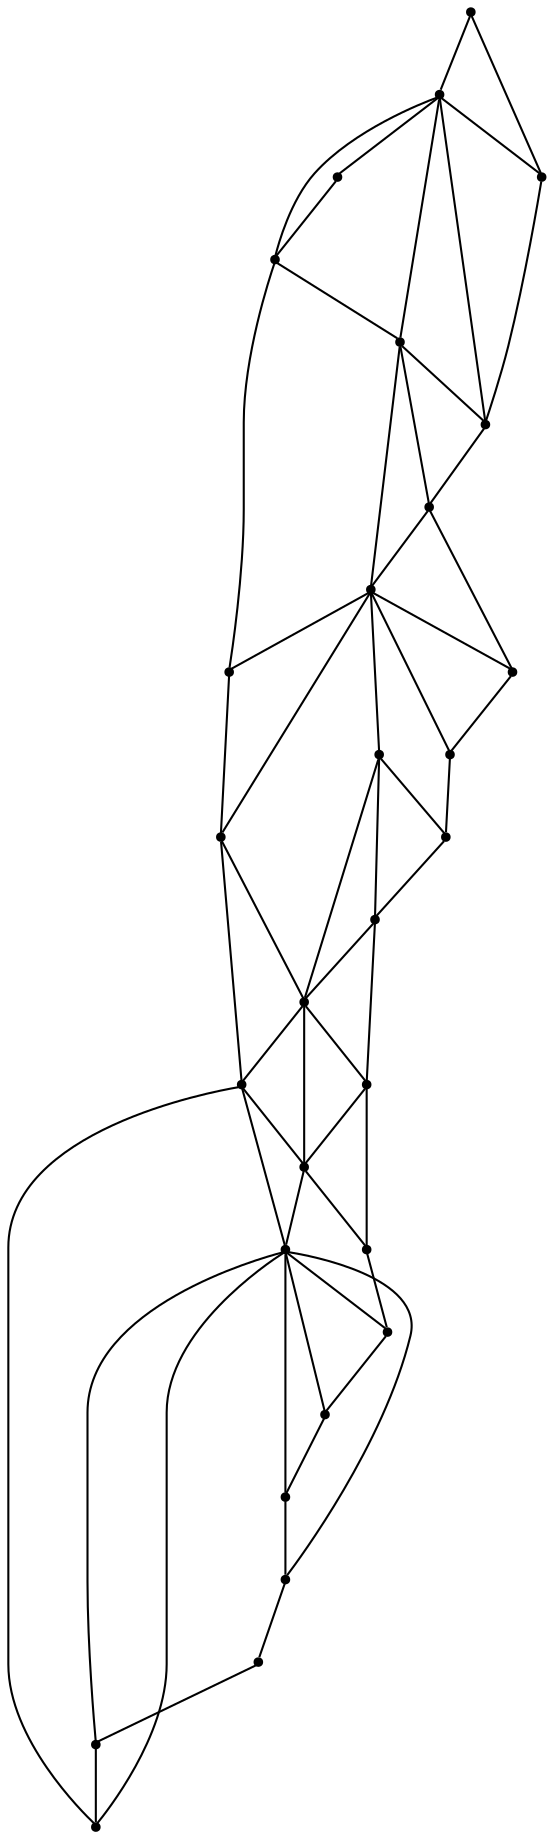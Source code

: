 graph {
  node [shape=point,comment="{\"directed\":false,\"doi\":\"10.1007/978-3-642-25878-7_29\",\"figure\":\"10\"}"]

  v0 [pos="1119.1111690763787,784.1978833761118"]
  v1 [pos="1105.4123468659527,665.2415332301591"]
  v2 [pos="1092.5267263864764,547.6602186937115"]
  v3 [pos="1029.0994252508176,665.6164504496209"]
  v4 [pos="1067.1307958429836,784.0727414005519"]
  v5 [pos="1024.3455039267967,784.3227709980628"]
  v6 [pos="1045.237725392476,784.0727414005519"]
  v7 [pos="1090.0246357398094,784.3227709980627"]
  v8 [pos="976.3058343787706,665.7415924251808"]
  v9 [pos="1008.2696892389561,784.1978833761118"]
  v10 [pos="957.41524725194,784.3227709980627"]
  v11 [pos="951.5353787738383,548.0353902667822"]
  v12 [pos="899.3673423788622,665.6164504496209"]
  v13 [pos="886.2940110146989,784.1978833761118"]
  v14 [pos="824.2428374639238,547.6602186937115"]
  v15 [pos="791.6534281266672,665.7415924251808"]
  v16 [pos="794.5308132810919,784.0727414005519"]
  v17 [pos="767.5084633679975,665.6164504496207"]
  v18 [pos="748.430228987288,784.3227709980628"]
  v19 [pos="773.7010772692306,783.8852827908211"]
  v20 [pos="763.6302928595527,547.7853606692714"]
  v21 [pos="702.7675519166764,547.6602186937115"]
  v22 [pos="633.8982099875975,665.8664800471317"]
  v23 [pos="698.7016705235446,784.1978833761118"]
  v24 [pos="625.5788635782633,784.0727414005519"]
  v25 [pos="577.6642921994896,783.69782418109"]
  v26 [pos="572.2223309445801,665.3664208521101"]
  v27 [pos="588.6733765093697,548.0353902667822"]
  v28 [pos="601.6840951580984,784.1978833761118"]

  v0 -- v1 [id="-1",pos="1119.1111690763787,784.1978833761118 1105.4123468659527,665.2415332301591 1105.4123468659527,665.2415332301591 1105.4123468659527,665.2415332301591"]
  v27 -- v21 [id="-3",pos="588.6733765093697,548.0353902667822 702.7675519166764,547.6602186937115 702.7675519166764,547.6602186937115 702.7675519166764,547.6602186937115"]
  v21 -- v20 [id="-4",pos="702.7675519166764,547.6602186937115 763.6302928595527,547.7853606692714 763.6302928595527,547.7853606692714 763.6302928595527,547.7853606692714"]
  v20 -- v14 [id="-5",pos="763.6302928595527,547.7853606692714 824.2428374639238,547.6602186937115 824.2428374639238,547.6602186937115 824.2428374639238,547.6602186937115"]
  v14 -- v11 [id="-6",pos="824.2428374639238,547.6602186937115 951.5353787738383,548.0353902667822 951.5353787738383,548.0353902667822 951.5353787738383,548.0353902667822"]
  v11 -- v2 [id="-7",pos="951.5353787738383,548.0353902667822 1092.5267263864764,547.6602186937115 1092.5267263864764,547.6602186937115 1092.5267263864764,547.6602186937115"]
  v26 -- v22 [id="-10",pos="572.2223309445801,665.3664208521101 633.8982099875975,665.8664800471317 633.8982099875975,665.8664800471317 633.8982099875975,665.8664800471317"]
  v22 -- v17 [id="-11",pos="633.8982099875975,665.8664800471317 767.5084633679975,665.6164504496207 767.5084633679975,665.6164504496207 767.5084633679975,665.6164504496207"]
  v17 -- v15 [id="-12",pos="767.5084633679975,665.6164504496207 791.6534281266672,665.7415924251808 791.6534281266672,665.7415924251808 791.6534281266672,665.7415924251808"]
  v15 -- v12 [id="-13",pos="791.6534281266672,665.7415924251808 899.3673423788622,665.6164504496209 899.3673423788622,665.6164504496209 899.3673423788622,665.6164504496209"]
  v12 -- v8 [id="-14",pos="899.3673423788622,665.6164504496209 976.3058343787706,665.7415924251808 976.3058343787706,665.7415924251808 976.3058343787706,665.7415924251808"]
  v8 -- v3 [id="-15",pos="976.3058343787706,665.7415924251808 1029.0994252508176,665.6164504496209 1029.0994252508176,665.6164504496209 1029.0994252508176,665.6164504496209"]
  v3 -- v1 [id="-16",pos="1029.0994252508176,665.6164504496209 1105.4123468659527,665.2415332301591 1105.4123468659527,665.2415332301591 1105.4123468659527,665.2415332301591"]
  v25 -- v28 [id="-19",pos="577.6642921994896,783.69782418109 601.6840951580984,784.1978833761118 601.6840951580984,784.1978833761118 601.6840951580984,784.1978833761118"]
  v28 -- v24 [id="-20",pos="601.6840951580984,784.1978833761118 625.5788635782633,784.0727414005519 625.5788635782633,784.0727414005519 625.5788635782633,784.0727414005519"]
  v24 -- v23 [id="-21",pos="625.5788635782633,784.0727414005519 698.7016705235446,784.1978833761118 698.7016705235446,784.1978833761118 698.7016705235446,784.1978833761118"]
  v23 -- v18 [id="-22",pos="698.7016705235446,784.1978833761118 748.430228987288,784.3227709980628 748.430228987288,784.3227709980628 748.430228987288,784.3227709980628"]
  v18 -- v19 [id="-23",pos="748.430228987288,784.3227709980628 773.7010772692306,783.8852827908211 773.7010772692306,783.8852827908211 773.7010772692306,783.8852827908211"]
  v19 -- v16 [id="-24",pos="773.7010772692306,783.8852827908211 794.5308132810919,784.0727414005519 794.5308132810919,784.0727414005519 794.5308132810919,784.0727414005519"]
  v16 -- v13 [id="-25",pos="794.5308132810919,784.0727414005519 886.2940110146989,784.1978833761118 886.2940110146989,784.1978833761118 886.2940110146989,784.1978833761118"]
  v13 -- v10 [id="-26",pos="886.2940110146989,784.1978833761118 957.41524725194,784.3227709980627 957.41524725194,784.3227709980627 957.41524725194,784.3227709980627"]
  v10 -- v9 [id="-27",pos="957.41524725194,784.3227709980627 1008.2696892389561,784.1978833761118 1008.2696892389561,784.1978833761118 1008.2696892389561,784.1978833761118"]
  v9 -- v5 [id="-28",pos="1008.2696892389561,784.1978833761118 1024.3455039267967,784.3227709980628 1024.3455039267967,784.3227709980628 1024.3455039267967,784.3227709980628"]
  v5 -- v6 [id="-29",pos="1024.3455039267967,784.3227709980628 1045.237725392476,784.0727414005519 1045.237725392476,784.0727414005519 1045.237725392476,784.0727414005519"]
  v6 -- v4 [id="-30",pos="1045.237725392476,784.0727414005519 1067.1307958429836,784.0727414005519 1067.1307958429836,784.0727414005519 1067.1307958429836,784.0727414005519"]
  v4 -- v7 [id="-31",pos="1067.1307958429836,784.0727414005519 1090.0246357398094,784.3227709980627 1090.0246357398094,784.3227709980627 1090.0246357398094,784.3227709980627"]
  v7 -- v0 [id="-32",pos="1090.0246357398094,784.3227709980627 1119.1111690763787,784.1978833761118 1119.1111690763787,784.1978833761118 1119.1111690763787,784.1978833761118"]
  v26 -- v28 [id="-34",pos="572.2223309445801,665.3664208521101 601.6840951580984,784.1978833761118 601.6840951580984,784.1978833761118 601.6840951580984,784.1978833761118"]
  v26 -- v27 [id="-35",pos="572.2223309445801,665.3664208521101 588.6733765093697,548.0353902667822 588.6733765093697,548.0353902667822 588.6733765093697,548.0353902667822"]
  v26 -- v24 [id="-36",pos="572.2223309445801,665.3664208521101 625.5788635782633,784.0727414005519 625.5788635782633,784.0727414005519 625.5788635782633,784.0727414005519"]
  v26 -- v21 [id="-37",pos="572.2223309445801,665.3664208521101 702.7675519166764,547.6602186937115 702.7675519166764,547.6602186937115 702.7675519166764,547.6602186937115"]
  v25 -- v26 [id="-38",pos="577.6642921994896,783.69782418109 572.2223309445801,665.3664208521101 572.2223309445801,665.3664208521101 572.2223309445801,665.3664208521101"]
  v22 -- v24 [id="-39",pos="633.8982099875975,665.8664800471317 625.5788635782633,784.0727414005519 625.5788635782633,784.0727414005519 625.5788635782633,784.0727414005519"]
  v22 -- v23 [id="-40",pos="633.8982099875975,665.8664800471317 698.7016705235446,784.1978833761118 698.7016705235446,784.1978833761118 698.7016705235446,784.1978833761118"]
  v23 -- v17 [id="-41",pos="698.7016705235446,784.1978833761118 767.5084633679975,665.6164504496207 767.5084633679975,665.6164504496207 767.5084633679975,665.6164504496207"]
  v21 -- v22 [id="-42",pos="702.7675519166764,547.6602186937115 633.8982099875975,665.8664800471317 633.8982099875975,665.8664800471317 633.8982099875975,665.8664800471317"]
  v17 -- v20 [id="-43",pos="767.5084633679975,665.6164504496207 763.6302928595527,547.7853606692714 763.6302928595527,547.7853606692714 763.6302928595527,547.7853606692714"]
  v17 -- v19 [id="-44",pos="767.5084633679975,665.6164504496207 773.7010772692306,783.8852827908211 773.7010772692306,783.8852827908211 773.7010772692306,783.8852827908211"]
  v17 -- v14 [id="-45",pos="767.5084633679975,665.6164504496207 824.2428374639238,547.6602186937115 824.2428374639238,547.6602186937115 824.2428374639238,547.6602186937115"]
  v17 -- v18 [id="-46",pos="767.5084633679975,665.6164504496207 748.430228987288,784.3227709980628 748.430228987288,784.3227709980628 748.430228987288,784.3227709980628"]
  v15 -- v13 [id="-47",pos="791.6534281266672,665.7415924251808 886.2940110146989,784.1978833761118 886.2940110146989,784.1978833761118 886.2940110146989,784.1978833761118"]
  v15 -- v16 [id="-48",pos="791.6534281266672,665.7415924251808 794.5308132810919,784.0727414005519 794.5308132810919,784.0727414005519 794.5308132810919,784.0727414005519"]
  v14 -- v12 [id="-49",pos="824.2428374639238,547.6602186937115 899.3673423788622,665.6164504496209 899.3673423788622,665.6164504496209 899.3673423788622,665.6164504496209"]
  v13 -- v12 [id="-50",pos="886.2940110146989,784.1978833761118 899.3673423788622,665.6164504496209 899.3673423788622,665.6164504496209 899.3673423788622,665.6164504496209"]
  v12 -- v10 [id="-51",pos="899.3673423788622,665.6164504496209 957.41524725194,784.3227709980627 957.41524725194,784.3227709980627 957.41524725194,784.3227709980627"]
  v12 -- v11 [id="-52",pos="899.3673423788622,665.6164504496209 951.5353787738383,548.0353902667822 951.5353787738383,548.0353902667822 951.5353787738383,548.0353902667822"]
  v11 -- v8 [id="-53",pos="951.5353787738383,548.0353902667822 976.3058343787706,665.7415924251808 976.3058343787706,665.7415924251808 976.3058343787706,665.7415924251808"]
  v11 -- v3 [id="-54",pos="951.5353787738383,548.0353902667822 1029.0994252508176,665.6164504496209 1029.0994252508176,665.6164504496209 1029.0994252508176,665.6164504496209"]
  v10 -- v8 [id="-55",pos="957.41524725194,784.3227709980627 976.3058343787706,665.7415924251808 976.3058343787706,665.7415924251808 976.3058343787706,665.7415924251808"]
  v8 -- v9 [id="-56",pos="976.3058343787706,665.7415924251808 1008.2696892389561,784.1978833761118 1008.2696892389561,784.1978833761118 1008.2696892389561,784.1978833761118"]
  v3 -- v7 [id="-57",pos="1029.0994252508176,665.6164504496209 1090.0246357398094,784.3227709980627 1090.0246357398094,784.3227709980627 1090.0246357398094,784.3227709980627"]
  v3 -- v6 [id="-58",pos="1029.0994252508176,665.6164504496209 1045.237725392476,784.0727414005519 1045.237725392476,784.0727414005519 1045.237725392476,784.0727414005519"]
  v3 -- v5 [id="-59",pos="1029.0994252508176,665.6164504496209 1024.3455039267967,784.3227709980628 1024.3455039267967,784.3227709980628 1024.3455039267967,784.3227709980628"]
  v3 -- v4 [id="-60",pos="1029.0994252508176,665.6164504496209 1067.1307958429836,784.0727414005519 1067.1307958429836,784.0727414005519 1067.1307958429836,784.0727414005519"]
  v3 -- v2 [id="-61",pos="1029.0994252508176,665.6164504496209 1092.5267263864764,547.6602186937115 1092.5267263864764,547.6602186937115 1092.5267263864764,547.6602186937115"]
  v1 -- v2 [id="-62",pos="1105.4123468659527,665.2415332301591 1092.5267263864764,547.6602186937115 1092.5267263864764,547.6602186937115 1092.5267263864764,547.6602186937115"]
}